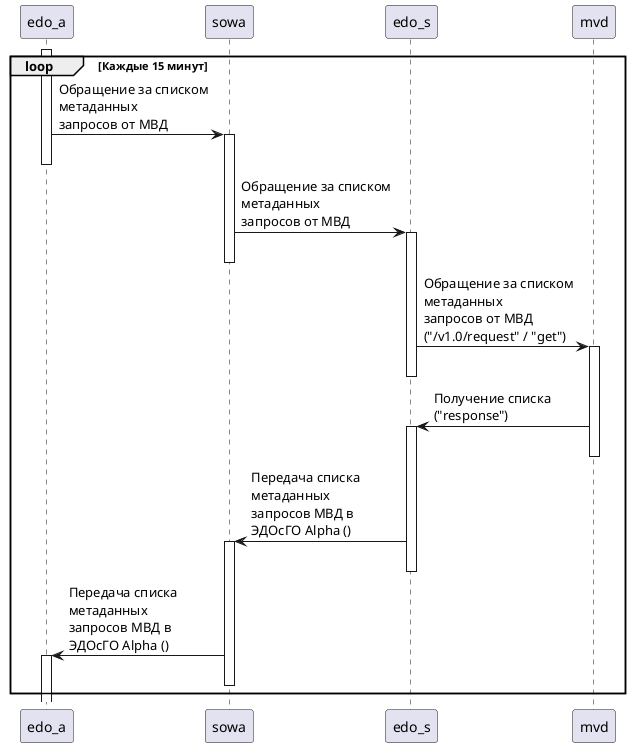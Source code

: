 @startuml Схема интеграционного взаимодействия получения IP по перс. данным

loop Каждые 15 минут
activate edo_a
edo_a -> sowa++: Обращение за списком \nметаданных \nзапросов от МВД
deactivate edo_a
sowa ->edo_s++: Обращение за списком \nметаданных \nзапросов от МВД
deactivate sowa
edo_s -> mvd++: Обращение за списком \nметаданных \nзапросов от МВД \n("/v1.0/request" / "get")
deactivate edo_s
mvd -> edo_s++: Получение списка \n("response")
deactivate mvd
edo_s -> sowa++: Передача списка \nметаданных \nзапросов МВД в \nЭДОсГО Alpha ()
deactivate edo_s
sowa -> edo_a++: Передача списка \nметаданных \nзапросов МВД в \nЭДОсГО Alpha ()
deactivate sowa
end

@enduml
